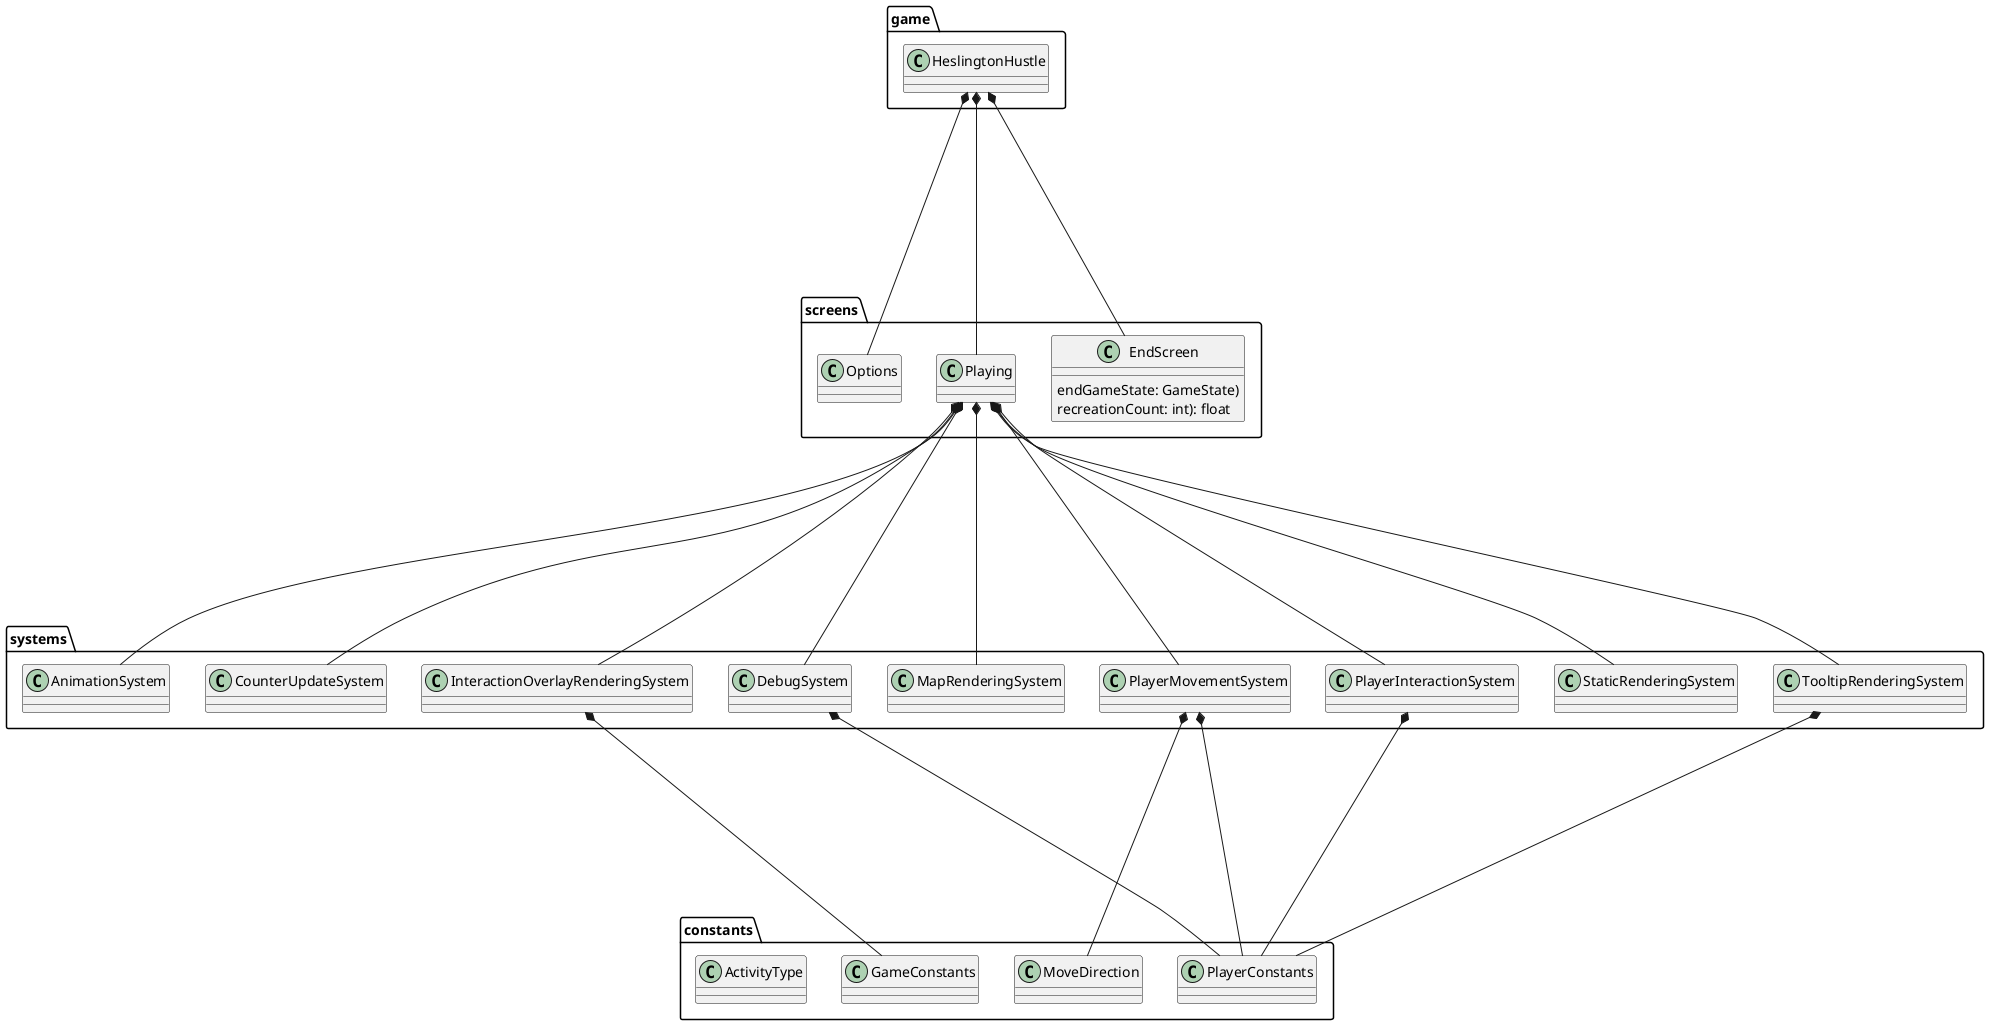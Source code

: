@startuml




package game{
    class HeslingtonHustle{}
    }


package screens{
    class Options {
        '- game: HeslingtonHustle
        '- camera: Camera
        '- stage: Stage
        '- root: Table
        '+ Options(game: HeslingtonHustle)
        '+ render(v: float): void
        '+ show(): void
        '+ resize(width: int, height: int): void
        '+ pause(): void
        '+ resume(): void
        '+ hide(): void
        '+ dispose(): void
    }

    class Playing {
        '- game: HeslingtonHustle
        '- camera: OrthographicCamera
        '- viewport: Viewport
        '- stage: Stage
        '- counters: Table
        '- days: Container<Label>
        '- engine: Engine
        '- gameState: GameState
        '- world: World
        '- debugRenderer: Box2DDebugRenderer
        '+ Playing(game: HeslingtonHustle)
        '+ render(delta: float): void
        '+ resize(width: int, height: int): void
        '+ show(): void
        '+ pause(): void
        '+ resume(): void
        '+ hide(): void
        '+ dispose(): void
        '- initTerrain(): void
        '- initInteractionLocations(engine: Engine): Entity[]
        '- initPlayerBody(): Fixture
        '- initPlayerEntity(engine: Engine): Entity
    }

    class EndScreen {
        '- MAX_DAY_SCORE: float
        '- MIN_DAY_SCORE: float
        '- camera: Camera
        '- stage: Stage

        '+ EndScreen(game: HeslingtonHustle,
        endGameState: GameState)
        '+ getDayScore(studyCount: int, mealCount: int,
        recreationCount: int): float
        '+ calculateExamScore(days: List<GameState.Day>): float
        '+ render(delta: float): void
        '+ resize(width: int, height: int): void
        '+ show(): void
        '+ pause(): void
        '+ resume(): void
        '+ hide(): void
        '+ dispose(): void
    }
}


'package models{
'    class GameState {
'        '- days: ArrayList<Day>
'        '- currentDay: Day
'        '- daysRemaining: int
'        '- energyRemaining: int
'        '- hoursRemaining: float
'        '- interactionOverlay: InteractionOverlay
'        '+ advanceDay(): void
'        '+ doActivity(timeUsage: int, energyUsage: int,
'        type: ActivityType, overlayText: String): boolean
'    }
'
'    class Day {
'        '- activityStats: HashMap<ActivityType, Integer>
'        '+ statFor(type: ActivityType): int
'    }
'
'    class InteractionOverlay {
'        '- text: String
'        '- displayFor: float
'        '+ InteractionOverlay(text: String, displayFor: float)
'    }
'
'    class PhysicsPolygon {
'        '- name: String
'        '- type: BodyDef.BodyType
'        '- position: Vector2
'        '- vertices: Vector2[]
'        '+ PhysicsPolygon()
'        '+ PhysicsPolygon(name: String, type: BodyDef.BodyType,
'        position: Vector2, vertices: Vector2...)
'        '+ getName(): String
'        '+ getType(): BodyDef.BodyType
'        '+ getPosition(): Vector2
'        '+ getVertices(): Vector2[]
'    }
'}

'package components{
'    class AnimationComponent {
'        '- spriteScale: float
'        '- animations: IntMap<Animation<Sprite>>
'        '- currentAnimation: int
'        '- time: float
'        '+ AnimationComponent(spriteScale: float)
'    }
'
'    class CounterComponent {
'        '- label: Label
'        '- valueResolver: CounterValueResolver
'        '+ CounterComponent(label: Label, valueResolver: CounterValueResolver)
'    }
'
'
'    class FixtureComponent {
'        '- fixture: Fixture
'        '+ FixtureComponent(fixture: Fixture)
'    }
'
'    class HitboxComponent {
'        '- rects: Rectangle[]
'        '- region: Rectangle
'        '+ HitboxComponent(rects: Rectangle...)
'    }
'
'    class InteractionComponent {
'        '- interactable: Interactable
'        '+ InteractionComponent(interactable: Interactable)
'    }
'
'    class PlayerComponent {
'        '- isInteracting: boolean
'    }
'
'    class PositionComponent {
'        '- x: float
'        '- y: float
'        '+ PositionComponent(x: float, y: float)
'        '+ PositionComponent()
'    }
'
'    class TextureComponent {
'        '- region: TextureRegion
'        '- scale: float
'        '- visible: boolean
'        '+ TextureComponent(region: TextureRegion, scale: float)
'        '+ show(): TextureComponent
'        '+ hide(): TextureComponent
'    }
'
'    class TooltipComponent {
'        '- tooltip: GlyphLayout
'        '+ TooltipComponent(font: BitmapFont, tooltip: String)
'    }
'}


package constants{
    class GameConstants {
'        {static} WORLD_WIDTH: int
'        {static} WORLD_HEIGHT: int
    }

    class MoveDirection {
'        {static} STATIONARY: int
'        {static} UP: int
'        {static} DOWN: int
'        {static} LEFT: int
'        {static} RIGHT: int
    }

    class PlayerConstants {
'        {static} HITBOX_RADIUS: float
'        {static} PLAYER_SPEED: float
'        {static} START_POSITION: Vector2
    }

    class ActivityType{}

}


package systems{
    class AnimationSystem {
        '- batch: SpriteBatch
        '- gameState: GameState
        '- am: ComponentMapper<AnimationComponent>
        '- fm: ComponentMapper<FixtureComponent>
        '- pm: ComponentMapper<PositionComponent>
        '+ AnimationSystem(batch: SpriteBatch, gameState: GameState)
        '+ update(deltaTime: float): void
        '- processEntity(entity: Entity, deltaTime: float): void
    }

    class CounterUpdateSystem {
        '- gameState: GameState
        '- cm: ComponentMapper<CounterComponent>
        '+ CounterUpdateSystem(gameState: GameState)
        '- processEntity(entity: Entity, deltaTime: float): void
    }

    class DebugSystem {
        '- shapeDrawer: ShapeDrawer
        '- hm: ComponentMapper<HitboxComponent>
        '- fm: ComponentMapper<FixtureComponent>
        '- interactables: ImmutableArray<Entity>
        '- playerEntity: Entity
        '+ DebugSystem(shapeDrawer: ShapeDrawer)
        '+ addedToEngine(engine: Engine): void
        '+ update(deltaTime: float): void
    }

    class InteractionOverlayRenderingSystem {
        '- batch: SpriteBatch
        '- font: BitmapFont
        '- shapeDrawer: ShapeDrawer
        '- gameState: GameState
        '- elapsed: float
        '+ InteractionOverlayRenderingSystem(batch: SpriteBatch,
'        font: BitmapFont, shapeDrawer: ShapeDrawer,
'        gameState: GameState)
        '+ update(deltaTime: float): void
    }

    class MapRenderingSystem {
        '- camera: OrthographicCamera
        '- renderer: OrthogonalTiledMapRenderer
        '+ MapRenderingSystem(tiledMap: TiledMap,
'        camera: OrthographicCamera)
        '+ update(deltaTime: float): void
    }

    class PlayerMovementSystem {
        '- gameState: GameState
        '- playerEntity: Entity
        '- velocity: Vector2
        '- pm: ComponentMapper<PlayerComponent>
        '- fm: ComponentMapper<FixtureComponent>
        '- am: ComponentMapper<AnimationComponent>
        '+ PlayerMovementSystem(gameState: GameState)
        '+ addedToEngine(engine: Engine): void
        '+ update(deltaTime: float): void
    }

    class PlayerInteractionSystem {
        '- gameState: GameState
        '- playerEntity: Entity
        '- interactables: ImmutableArray<Entity>
        '- plm: ComponentMapper<PlayerComponent>
        '- am: ComponentMapper<AnimationComponent>
        '- im: ComponentMapper<InteractionComponent>
        '- hm: ComponentMapper<HitboxComponent>
        '- fm: ComponentMapper<FixtureComponent>
        '+ PlayerInteractionSystem(gameState: GameState)
        '+ addedToEngine(engine: Engine): void
        '+ update(deltaTime: float): void
    }

    class StaticRenderingSystem {
        '- batch: SpriteBatch
        '- tm: ComponentMapper<TextureComponent>
        '- pm: ComponentMapper<PositionComponent>
        '+ StaticRenderingSystem(batch: SpriteBatch)
        '+ processEntity(entity: Entity, deltaTime: float): void
    }

    class TooltipRenderingSystem {
'        '- font: BitmapFont
'        '- shapeDrawer: ShapeDrawer
'        '- batch: SpriteBatch
'        '- gameState: GameState
'        '- hm: ComponentMapper<HitboxComponent>
'        '- tm: ComponentMapper<TooltipComponent>
'        '- fm: ComponentMapper<FixtureComponent>
'        '+ TooltipRenderingSystem(font: BitmapFont,
'        shapeDrawer: ShapeDrawer, batch: SpriteBatch,
'        gameState: GameState)
'        '+ addedToEngine(engine: Engine): void
'        '+ update(deltaTime: float): void
    }
}








HeslingtonHustle *----- EndScreen
HeslingtonHustle *----- Playing
HeslingtonHustle *----- Options

'AnimationSystem *----- AnimationComponent
'AnimationSystem *----- FixtureComponent
'AnimationSystem *----- PositionComponent

'CounterUpdateSystem *----- CounterComponent
'
'DebugSystem *----- AnimationComponent
'DebugSystem *----- FixtureComponent
'DebugSystem *----- HitboxComponent
'DebugSystem *----- InteractionComponent
'DebugSystem *----- PlayerComponent
DebugSystem *----- PlayerConstants

InteractionOverlayRenderingSystem *----- GameConstants



'PlayerMovementSystem *-----AnimationComponent
'PlayerMovementSystem *-----FixtureComponent
'PlayerMovementSystem *-----PlayerComponent
PlayerMovementSystem *-----MoveDirection
PlayerMovementSystem *-----PlayerConstants
'
'PlayerInteractionSystem *-----FixtureComponent
'PlayerInteractionSystem *-----HitboxComponent
''PlayerInteractionSystem *-----InteractionComponent
'PlayerInteractionSystem *-----PlayerComponent
PlayerInteractionSystem *-----PlayerConstants

'StaticRenderingSystem *----- PositionComponent
'StaticRenderingSystem *----- TextureComponent
'
'TooltipRenderingSystem *----- FixtureComponent
'TooltipRenderingSystem *----- HitboxComponent
'TooltipRenderingSystem *----- PlayerComponent
'TooltipRenderingSystem *----- TooltipComponent
TooltipRenderingSystem *----- PlayerConstants


'GameState *----- ActivityType
'GameState *----- GameConstants





'Playing *----- AnimationComponent
'Playing *----- CounterComponent
'Playing *----- FixtureComponent
'Playing *----- HitboxComponent
'Playing *----- InteractionComponent
'Playing *----- PlayerComponent
'Playing *----- PositionComponent
'Playing *----- TextureComponent
'Playing *----- TooltipComponent



'
'Playing *----- GameState
'Playing *----- PhysicsPolygon


Playing *----- AnimationSystem
Playing *----- CounterUpdateSystem
Playing *----- DebugSystem
Playing *----- InteractionOverlayRenderingSystem
Playing *----- MapRenderingSystem
Playing *----- PlayerMovementSystem

Playing *----- PlayerInteractionSystem
Playing *----- StaticRenderingSystem
Playing *----- TooltipRenderingSystem
'
'EndScreen *----- GameState



'skinparam defaultFontSize 40
'skinparam ArrowThickness 90


@enduml